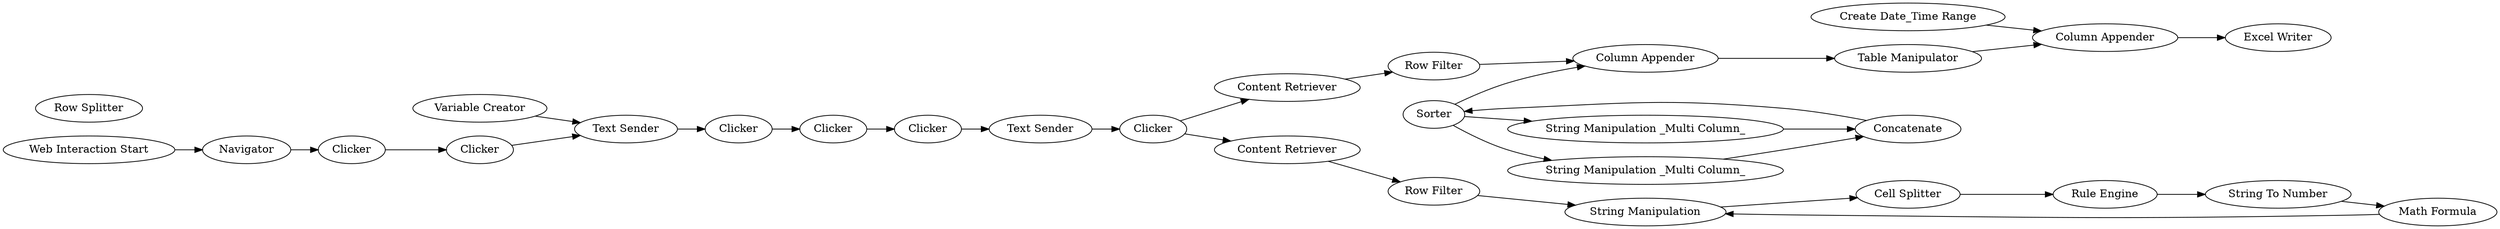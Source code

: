 digraph {
	47 [label=Clicker]
	49 [label="Text Sender"]
	50 [label=Navigator]
	51 [label="Web Interaction Start"]
	52 [label=Clicker]
	784 [label=Clicker]
	785 [label=Clicker]
	786 [label="Text Sender"]
	804 [label=Clicker]
	818 [label=Clicker]
	825 [label="Content Retriever"]
	826 [label="Row Filter"]
	830 [label="Table Manipulator"]
	835 [label="Column Appender"]
	842 [label="Excel Writer"]
	844 [label="Create Date_Time Range"]
	845 [label="Column Appender"]
	846 [label="Variable Creator"]
	847 [label="Content Retriever"]
	848 [label="Row Filter"]
	849 [label="String Manipulation"]
	850 [label="Cell Splitter"]
	851 [label="Rule Engine"]
	852 [label="Math Formula"]
	853 [label="String To Number"]
	854 [label="String Manipulation _Multi Column_"]
	855 [label="Row Splitter"]
	856 [label="String Manipulation _Multi Column_"]
	857 [label=Concatenate]
	858 [label=Sorter]
	849 -> 850
	850 -> 851
	851 -> 853
	852 -> 849
	853 -> 852
	854 -> 857
	858 -> 854
	858 -> 856
	856 -> 857
	857 -> 858
	47 -> 52
	49 -> 818
	50 -> 47
	51 -> 50
	52 -> 786
	784 -> 49
	785 -> 804
	786 -> 785
	804 -> 784
	818 -> 825
	818 -> 847
	825 -> 826
	826 -> 835
	830 -> 845
	835 -> 830
	844 -> 845
	845 -> 842
	846 -> 786
	847 -> 848
	848 -> 849
	858 -> 835
	rankdir=LR
}
